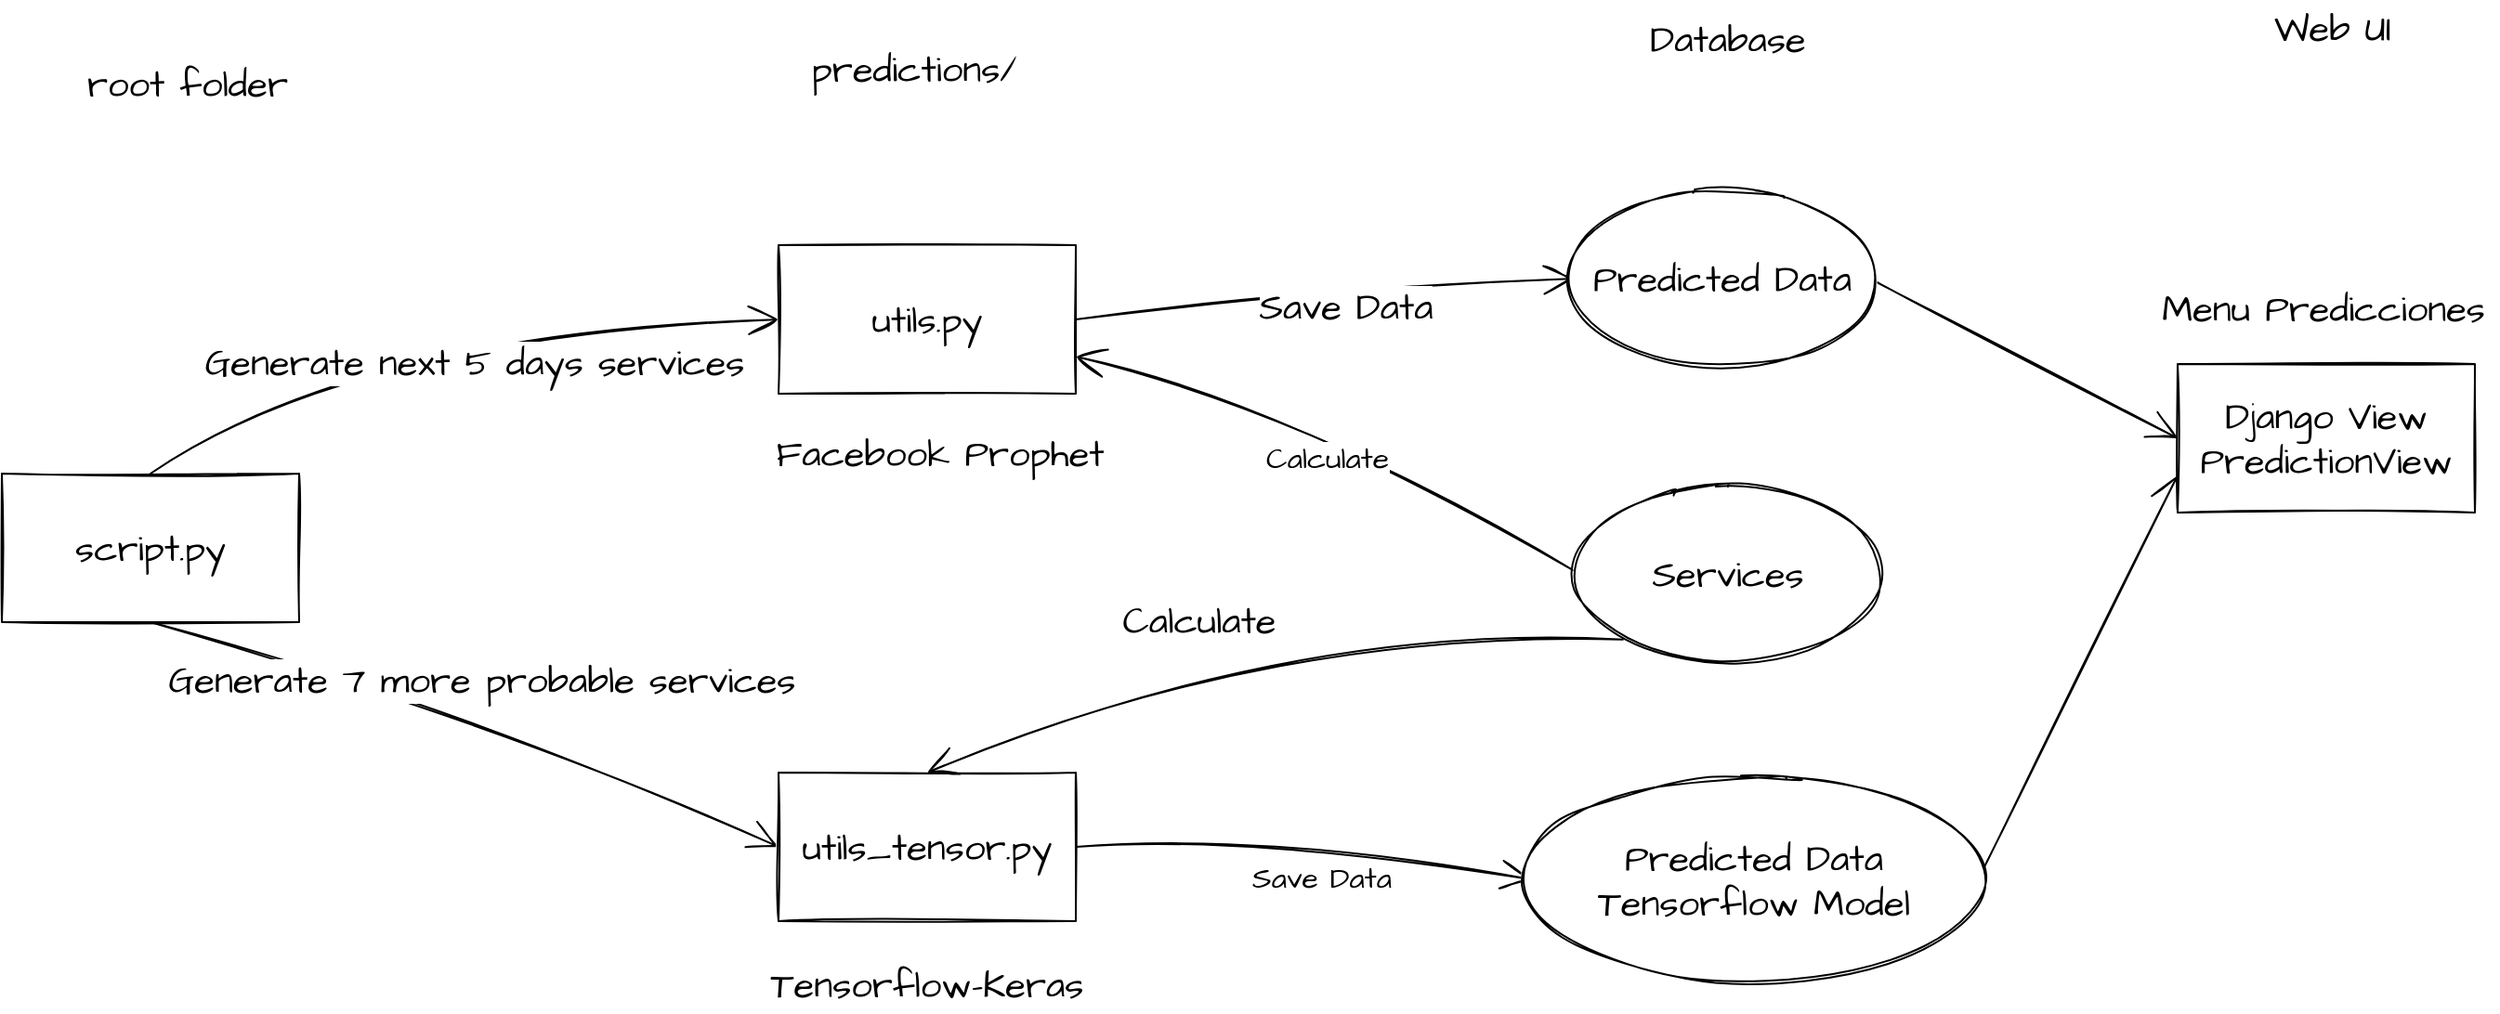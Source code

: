 <mxfile version="20.2.3" type="device"><diagram id="Gjwu_Js8n6d076-iK4n5" name="Page-1"><mxGraphModel dx="2595" dy="987" grid="0" gridSize="10" guides="1" tooltips="1" connect="1" arrows="1" fold="1" page="0" pageScale="1" pageWidth="827" pageHeight="1169" math="0" shadow="0"><root><mxCell id="0"/><mxCell id="1" parent="0"/><mxCell id="15X_ruHW-av06tGwl5El-10" style="edgeStyle=none;curved=1;rounded=0;sketch=1;hachureGap=4;orthogonalLoop=1;jettySize=auto;html=1;exitX=0.5;exitY=0;exitDx=0;exitDy=0;entryX=0;entryY=0.5;entryDx=0;entryDy=0;fontFamily=Architects Daughter;fontSource=https%3A%2F%2Ffonts.googleapis.com%2Fcss%3Ffamily%3DArchitects%2BDaughter;fontSize=16;endArrow=open;startSize=14;endSize=14;sourcePerimeterSpacing=8;targetPerimeterSpacing=8;" edge="1" parent="1" source="15X_ruHW-av06tGwl5El-1" target="15X_ruHW-av06tGwl5El-3"><mxGeometry relative="1" as="geometry"><Array as="points"><mxPoint x="-243" y="263"/></Array></mxGeometry></mxCell><mxCell id="15X_ruHW-av06tGwl5El-11" value="Generate next 5 days services" style="edgeLabel;html=1;align=center;verticalAlign=middle;resizable=0;points=[];fontSize=20;fontFamily=Architects Daughter;" vertex="1" connectable="0" parent="15X_ruHW-av06tGwl5El-10"><mxGeometry x="0.089" y="-18" relative="1" as="geometry"><mxPoint as="offset"/></mxGeometry></mxCell><mxCell id="15X_ruHW-av06tGwl5El-12" style="edgeStyle=none;curved=1;rounded=0;sketch=1;hachureGap=4;orthogonalLoop=1;jettySize=auto;html=1;exitX=0.5;exitY=1;exitDx=0;exitDy=0;entryX=0;entryY=0.5;entryDx=0;entryDy=0;fontFamily=Architects Daughter;fontSource=https%3A%2F%2Ffonts.googleapis.com%2Fcss%3Ffamily%3DArchitects%2BDaughter;fontSize=16;endArrow=open;startSize=14;endSize=14;sourcePerimeterSpacing=8;targetPerimeterSpacing=8;" edge="1" parent="1" source="15X_ruHW-av06tGwl5El-1" target="15X_ruHW-av06tGwl5El-5"><mxGeometry relative="1" as="geometry"><Array as="points"><mxPoint x="-161" y="471"/></Array></mxGeometry></mxCell><mxCell id="15X_ruHW-av06tGwl5El-13" value="Generate 7 more probable services" style="edgeLabel;html=1;align=center;verticalAlign=middle;resizable=0;points=[];fontSize=20;fontFamily=Architects Daughter;" vertex="1" connectable="0" parent="15X_ruHW-av06tGwl5El-12"><mxGeometry x="0.001" y="18" relative="1" as="geometry"><mxPoint as="offset"/></mxGeometry></mxCell><mxCell id="15X_ruHW-av06tGwl5El-1" value="script.py" style="rounded=0;whiteSpace=wrap;html=1;sketch=1;hachureGap=4;fontFamily=Architects Daughter;fontSource=https%3A%2F%2Ffonts.googleapis.com%2Fcss%3Ffamily%3DArchitects%2BDaughter;fontSize=20;" vertex="1" parent="1"><mxGeometry x="-428" y="339" width="160" height="80" as="geometry"/></mxCell><mxCell id="15X_ruHW-av06tGwl5El-14" style="edgeStyle=none;curved=1;rounded=0;sketch=1;hachureGap=4;orthogonalLoop=1;jettySize=auto;html=1;exitX=1;exitY=0.5;exitDx=0;exitDy=0;entryX=0;entryY=0.5;entryDx=0;entryDy=0;fontFamily=Architects Daughter;fontSource=https%3A%2F%2Ffonts.googleapis.com%2Fcss%3Ffamily%3DArchitects%2BDaughter;fontSize=16;endArrow=open;startSize=14;endSize=14;sourcePerimeterSpacing=8;targetPerimeterSpacing=8;" edge="1" parent="1" source="15X_ruHW-av06tGwl5El-3" target="15X_ruHW-av06tGwl5El-8"><mxGeometry relative="1" as="geometry"><Array as="points"><mxPoint x="265" y="241"/></Array></mxGeometry></mxCell><mxCell id="15X_ruHW-av06tGwl5El-15" value="Save Data" style="edgeLabel;html=1;align=center;verticalAlign=middle;resizable=0;points=[];fontSize=20;fontFamily=Architects Daughter;" vertex="1" connectable="0" parent="15X_ruHW-av06tGwl5El-14"><mxGeometry x="0.081" y="-9" relative="1" as="geometry"><mxPoint as="offset"/></mxGeometry></mxCell><mxCell id="15X_ruHW-av06tGwl5El-3" value="utils.py" style="rounded=0;whiteSpace=wrap;html=1;sketch=1;hachureGap=4;fontFamily=Architects Daughter;fontSource=https%3A%2F%2Ffonts.googleapis.com%2Fcss%3Ffamily%3DArchitects%2BDaughter;fontSize=20;" vertex="1" parent="1"><mxGeometry x="-10" y="216" width="160" height="80" as="geometry"/></mxCell><mxCell id="15X_ruHW-av06tGwl5El-4" value="predictions/" style="text;strokeColor=none;fillColor=none;html=1;align=center;verticalAlign=middle;whiteSpace=wrap;rounded=0;sketch=1;hachureGap=4;fontFamily=Architects Daughter;fontSource=https%3A%2F%2Ffonts.googleapis.com%2Fcss%3Ffamily%3DArchitects%2BDaughter;fontSize=20;" vertex="1" parent="1"><mxGeometry x="-14" y="106" width="154" height="30" as="geometry"/></mxCell><mxCell id="15X_ruHW-av06tGwl5El-16" value="Save Data" style="edgeStyle=none;curved=1;rounded=0;sketch=1;hachureGap=4;orthogonalLoop=1;jettySize=auto;html=1;exitX=1;exitY=0.5;exitDx=0;exitDy=0;entryX=0;entryY=0.5;entryDx=0;entryDy=0;fontFamily=Architects Daughter;fontSource=https%3A%2F%2Ffonts.googleapis.com%2Fcss%3Ffamily%3DArchitects%2BDaughter;fontSize=16;endArrow=open;startSize=14;endSize=14;sourcePerimeterSpacing=8;targetPerimeterSpacing=8;" edge="1" parent="1" source="15X_ruHW-av06tGwl5El-5" target="15X_ruHW-av06tGwl5El-9"><mxGeometry x="0.096" y="-18" relative="1" as="geometry"><Array as="points"><mxPoint x="244" y="533"/></Array><mxPoint as="offset"/></mxGeometry></mxCell><mxCell id="15X_ruHW-av06tGwl5El-5" value="utils_tensor.py" style="rounded=0;whiteSpace=wrap;html=1;sketch=1;hachureGap=4;fontFamily=Architects Daughter;fontSource=https%3A%2F%2Ffonts.googleapis.com%2Fcss%3Ffamily%3DArchitects%2BDaughter;fontSize=20;" vertex="1" parent="1"><mxGeometry x="-10" y="500" width="160" height="80" as="geometry"/></mxCell><mxCell id="15X_ruHW-av06tGwl5El-6" value="root folder" style="text;strokeColor=none;fillColor=none;html=1;align=center;verticalAlign=middle;whiteSpace=wrap;rounded=0;sketch=1;hachureGap=4;fontFamily=Architects Daughter;fontSource=https%3A%2F%2Ffonts.googleapis.com%2Fcss%3Ffamily%3DArchitects%2BDaughter;fontSize=20;" vertex="1" parent="1"><mxGeometry x="-393" y="114" width="130" height="30" as="geometry"/></mxCell><mxCell id="15X_ruHW-av06tGwl5El-19" style="edgeStyle=none;curved=1;rounded=0;sketch=1;hachureGap=4;orthogonalLoop=1;jettySize=auto;html=1;exitX=1;exitY=0.5;exitDx=0;exitDy=0;entryX=0;entryY=0.5;entryDx=0;entryDy=0;fontFamily=Architects Daughter;fontSource=https%3A%2F%2Ffonts.googleapis.com%2Fcss%3Ffamily%3DArchitects%2BDaughter;fontSize=16;endArrow=open;startSize=14;endSize=14;sourcePerimeterSpacing=8;targetPerimeterSpacing=8;" edge="1" parent="1" source="15X_ruHW-av06tGwl5El-8" target="15X_ruHW-av06tGwl5El-18"><mxGeometry relative="1" as="geometry"/></mxCell><mxCell id="15X_ruHW-av06tGwl5El-8" value="Predicted Data" style="ellipse;whiteSpace=wrap;html=1;sketch=1;hachureGap=4;fontFamily=Architects Daughter;fontSource=https%3A%2F%2Ffonts.googleapis.com%2Fcss%3Ffamily%3DArchitects%2BDaughter;fontSize=20;" vertex="1" parent="1"><mxGeometry x="418" y="184" width="160" height="100" as="geometry"/></mxCell><mxCell id="15X_ruHW-av06tGwl5El-20" style="edgeStyle=none;curved=1;rounded=0;sketch=1;hachureGap=4;orthogonalLoop=1;jettySize=auto;html=1;exitX=1;exitY=0.5;exitDx=0;exitDy=0;entryX=0;entryY=0.75;entryDx=0;entryDy=0;fontFamily=Architects Daughter;fontSource=https%3A%2F%2Ffonts.googleapis.com%2Fcss%3Ffamily%3DArchitects%2BDaughter;fontSize=16;endArrow=open;startSize=14;endSize=14;sourcePerimeterSpacing=8;targetPerimeterSpacing=8;" edge="1" parent="1" source="15X_ruHW-av06tGwl5El-9" target="15X_ruHW-av06tGwl5El-18"><mxGeometry relative="1" as="geometry"/></mxCell><mxCell id="15X_ruHW-av06tGwl5El-9" value="Predicted Data Tensorflow Model" style="ellipse;whiteSpace=wrap;html=1;sketch=1;hachureGap=4;fontFamily=Architects Daughter;fontSource=https%3A%2F%2Ffonts.googleapis.com%2Fcss%3Ffamily%3DArchitects%2BDaughter;fontSize=20;" vertex="1" parent="1"><mxGeometry x="395" y="500" width="240" height="115" as="geometry"/></mxCell><mxCell id="15X_ruHW-av06tGwl5El-17" value="Database" style="text;strokeColor=none;fillColor=none;html=1;align=center;verticalAlign=middle;whiteSpace=wrap;rounded=0;sketch=1;hachureGap=4;fontFamily=Architects Daughter;fontSource=https%3A%2F%2Ffonts.googleapis.com%2Fcss%3Ffamily%3DArchitects%2BDaughter;fontSize=20;" vertex="1" parent="1"><mxGeometry x="471" y="90" width="60" height="30" as="geometry"/></mxCell><mxCell id="15X_ruHW-av06tGwl5El-18" value="Django View&lt;br&gt;PredictionView" style="rounded=0;whiteSpace=wrap;html=1;sketch=1;hachureGap=4;fontFamily=Architects Daughter;fontSource=https%3A%2F%2Ffonts.googleapis.com%2Fcss%3Ffamily%3DArchitects%2BDaughter;fontSize=20;" vertex="1" parent="1"><mxGeometry x="743" y="280" width="160" height="80" as="geometry"/></mxCell><mxCell id="15X_ruHW-av06tGwl5El-21" value="Menu Predicciones" style="text;strokeColor=none;fillColor=none;html=1;align=center;verticalAlign=middle;whiteSpace=wrap;rounded=0;sketch=1;hachureGap=4;fontFamily=Architects Daughter;fontSource=https%3A%2F%2Ffonts.googleapis.com%2Fcss%3Ffamily%3DArchitects%2BDaughter;fontSize=20;" vertex="1" parent="1"><mxGeometry x="726.5" y="235" width="189" height="30" as="geometry"/></mxCell><mxCell id="15X_ruHW-av06tGwl5El-22" value="Web UI" style="text;strokeColor=none;fillColor=none;html=1;align=center;verticalAlign=middle;whiteSpace=wrap;rounded=0;sketch=1;hachureGap=4;fontFamily=Architects Daughter;fontSource=https%3A%2F%2Ffonts.googleapis.com%2Fcss%3Ffamily%3DArchitects%2BDaughter;fontSize=20;" vertex="1" parent="1"><mxGeometry x="761" y="84" width="131" height="30" as="geometry"/></mxCell><mxCell id="15X_ruHW-av06tGwl5El-23" value="Facebook Prophet" style="text;strokeColor=none;fillColor=none;html=1;align=center;verticalAlign=middle;whiteSpace=wrap;rounded=0;sketch=1;hachureGap=4;fontFamily=Architects Daughter;fontSource=https%3A%2F%2Ffonts.googleapis.com%2Fcss%3Ffamily%3DArchitects%2BDaughter;fontSize=20;" vertex="1" parent="1"><mxGeometry x="-18" y="313" width="190" height="30" as="geometry"/></mxCell><mxCell id="15X_ruHW-av06tGwl5El-24" value="Tensorflow-Keras" style="text;strokeColor=none;fillColor=none;html=1;align=center;verticalAlign=middle;whiteSpace=wrap;rounded=0;sketch=1;hachureGap=4;fontFamily=Architects Daughter;fontSource=https%3A%2F%2Ffonts.googleapis.com%2Fcss%3Ffamily%3DArchitects%2BDaughter;fontSize=20;" vertex="1" parent="1"><mxGeometry x="-26" y="599" width="192" height="30" as="geometry"/></mxCell><mxCell id="15X_ruHW-av06tGwl5El-26" value="Calculate" style="edgeStyle=none;curved=1;rounded=0;sketch=1;hachureGap=4;orthogonalLoop=1;jettySize=auto;html=1;exitX=0;exitY=0.5;exitDx=0;exitDy=0;entryX=1;entryY=0.75;entryDx=0;entryDy=0;fontFamily=Architects Daughter;fontSource=https%3A%2F%2Ffonts.googleapis.com%2Fcss%3Ffamily%3DArchitects%2BDaughter;fontSize=16;endArrow=open;startSize=14;endSize=14;sourcePerimeterSpacing=8;targetPerimeterSpacing=8;" edge="1" parent="1" source="15X_ruHW-av06tGwl5El-25" target="15X_ruHW-av06tGwl5El-3"><mxGeometry x="-0.003" y="14" relative="1" as="geometry"><Array as="points"><mxPoint x="266" y="302"/></Array><mxPoint y="1" as="offset"/></mxGeometry></mxCell><mxCell id="15X_ruHW-av06tGwl5El-27" style="edgeStyle=none;curved=1;rounded=0;sketch=1;hachureGap=4;orthogonalLoop=1;jettySize=auto;html=1;exitX=0;exitY=1;exitDx=0;exitDy=0;entryX=0.5;entryY=0;entryDx=0;entryDy=0;fontFamily=Architects Daughter;fontSource=https%3A%2F%2Ffonts.googleapis.com%2Fcss%3Ffamily%3DArchitects%2BDaughter;fontSize=16;endArrow=open;startSize=14;endSize=14;sourcePerimeterSpacing=8;targetPerimeterSpacing=8;" edge="1" parent="1" source="15X_ruHW-av06tGwl5El-25" target="15X_ruHW-av06tGwl5El-5"><mxGeometry relative="1" as="geometry"><Array as="points"><mxPoint x="262" y="420"/></Array></mxGeometry></mxCell><mxCell id="15X_ruHW-av06tGwl5El-28" value="Calculate" style="edgeLabel;html=1;align=center;verticalAlign=middle;resizable=0;points=[];fontSize=20;fontFamily=Architects Daughter;" vertex="1" connectable="0" parent="15X_ruHW-av06tGwl5El-27"><mxGeometry x="0.154" y="-20" relative="1" as="geometry"><mxPoint x="1" as="offset"/></mxGeometry></mxCell><mxCell id="15X_ruHW-av06tGwl5El-25" value="Services" style="ellipse;whiteSpace=wrap;html=1;sketch=1;hachureGap=4;fontFamily=Architects Daughter;fontSource=https%3A%2F%2Ffonts.googleapis.com%2Fcss%3Ffamily%3DArchitects%2BDaughter;fontSize=20;" vertex="1" parent="1"><mxGeometry x="421" y="343" width="160" height="100" as="geometry"/></mxCell></root></mxGraphModel></diagram></mxfile>